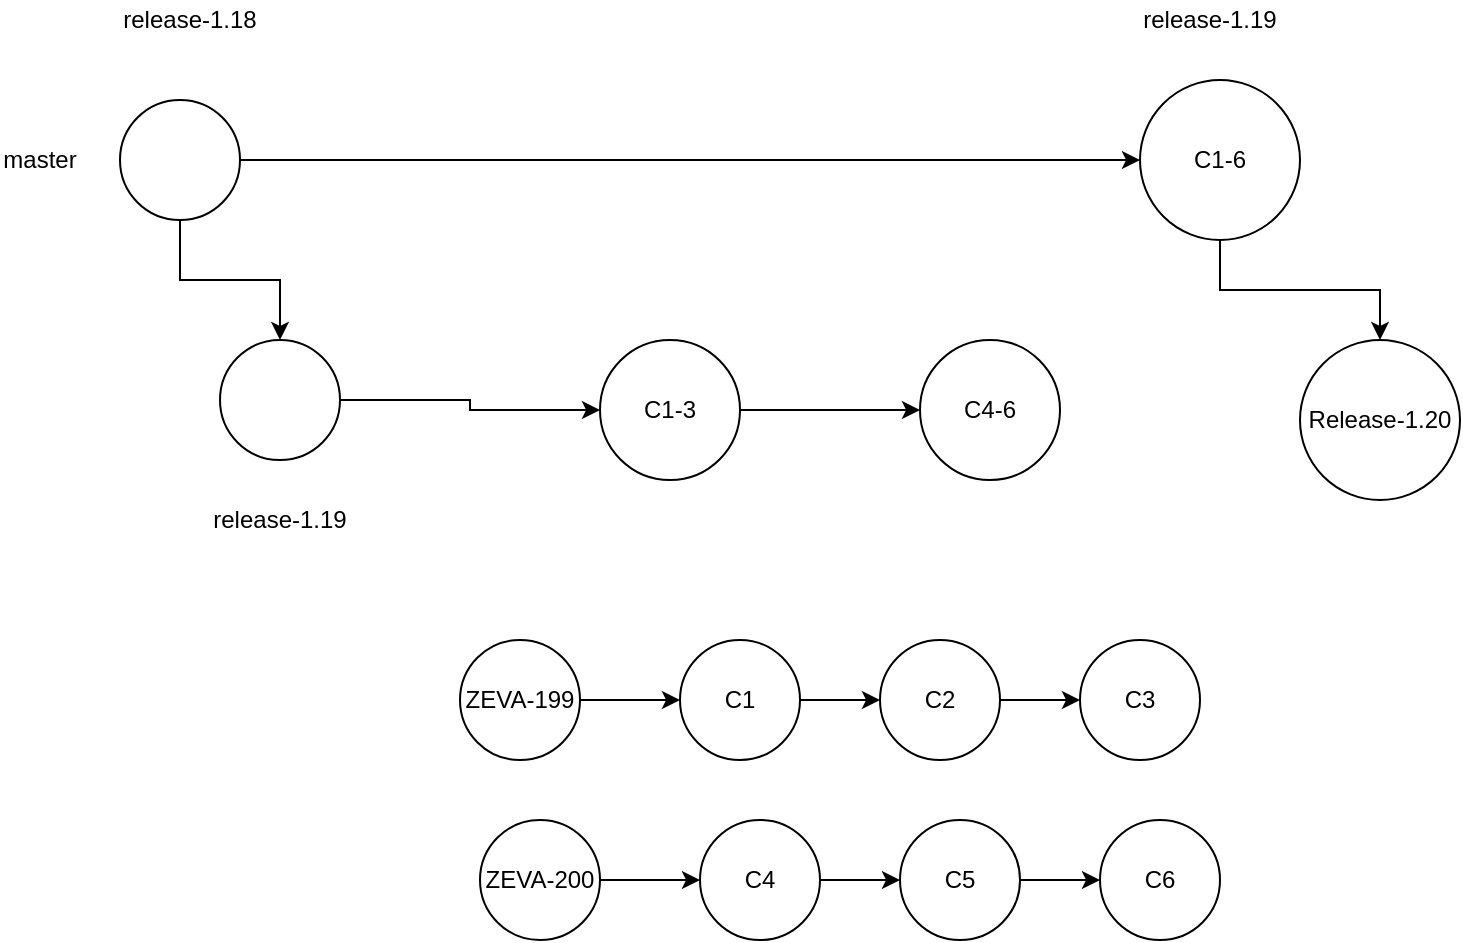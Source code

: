 <mxfile version="14.2.9" type="device"><diagram id="s7jKBaocNrS_OuQdS_DF" name="Page-1"><mxGraphModel dx="815" dy="464" grid="1" gridSize="10" guides="1" tooltips="1" connect="1" arrows="1" fold="1" page="1" pageScale="1" pageWidth="850" pageHeight="1100" math="0" shadow="0"><root><mxCell id="0"/><mxCell id="1" parent="0"/><mxCell id="-MtmEBeTGkfmkv4WDmcM-26" style="edgeStyle=orthogonalEdgeStyle;rounded=0;orthogonalLoop=1;jettySize=auto;html=1;" edge="1" parent="1" source="-MtmEBeTGkfmkv4WDmcM-1" target="-MtmEBeTGkfmkv4WDmcM-25"><mxGeometry relative="1" as="geometry"/></mxCell><mxCell id="-MtmEBeTGkfmkv4WDmcM-30" style="edgeStyle=orthogonalEdgeStyle;rounded=0;orthogonalLoop=1;jettySize=auto;html=1;" edge="1" parent="1" source="-MtmEBeTGkfmkv4WDmcM-1" target="-MtmEBeTGkfmkv4WDmcM-5"><mxGeometry relative="1" as="geometry"/></mxCell><mxCell id="-MtmEBeTGkfmkv4WDmcM-1" value="" style="ellipse;whiteSpace=wrap;html=1;aspect=fixed;" vertex="1" parent="1"><mxGeometry x="140" y="120" width="60" height="60" as="geometry"/></mxCell><mxCell id="-MtmEBeTGkfmkv4WDmcM-2" value="master" style="text;html=1;strokeColor=none;fillColor=none;align=center;verticalAlign=middle;whiteSpace=wrap;rounded=0;" vertex="1" parent="1"><mxGeometry x="80" y="140" width="40" height="20" as="geometry"/></mxCell><mxCell id="-MtmEBeTGkfmkv4WDmcM-3" value="release-1.18" style="text;html=1;strokeColor=none;fillColor=none;align=center;verticalAlign=middle;whiteSpace=wrap;rounded=0;" vertex="1" parent="1"><mxGeometry x="140" y="70" width="70" height="20" as="geometry"/></mxCell><mxCell id="-MtmEBeTGkfmkv4WDmcM-15" style="edgeStyle=orthogonalEdgeStyle;rounded=0;orthogonalLoop=1;jettySize=auto;html=1;entryX=0;entryY=0.5;entryDx=0;entryDy=0;" edge="1" parent="1" source="-MtmEBeTGkfmkv4WDmcM-5" target="-MtmEBeTGkfmkv4WDmcM-14"><mxGeometry relative="1" as="geometry"/></mxCell><mxCell id="-MtmEBeTGkfmkv4WDmcM-5" value="" style="ellipse;whiteSpace=wrap;html=1;aspect=fixed;" vertex="1" parent="1"><mxGeometry x="190" y="240" width="60" height="60" as="geometry"/></mxCell><mxCell id="-MtmEBeTGkfmkv4WDmcM-6" value="release-1.19" style="text;html=1;strokeColor=none;fillColor=none;align=center;verticalAlign=middle;whiteSpace=wrap;rounded=0;" vertex="1" parent="1"><mxGeometry x="185" y="320" width="70" height="20" as="geometry"/></mxCell><mxCell id="-MtmEBeTGkfmkv4WDmcM-11" style="edgeStyle=orthogonalEdgeStyle;rounded=0;orthogonalLoop=1;jettySize=auto;html=1;entryX=0;entryY=0.5;entryDx=0;entryDy=0;" edge="1" parent="1" source="-MtmEBeTGkfmkv4WDmcM-7" target="-MtmEBeTGkfmkv4WDmcM-8"><mxGeometry relative="1" as="geometry"/></mxCell><mxCell id="-MtmEBeTGkfmkv4WDmcM-7" value="ZEVA-199" style="ellipse;whiteSpace=wrap;html=1;aspect=fixed;" vertex="1" parent="1"><mxGeometry x="310" y="390" width="60" height="60" as="geometry"/></mxCell><mxCell id="-MtmEBeTGkfmkv4WDmcM-12" style="edgeStyle=orthogonalEdgeStyle;rounded=0;orthogonalLoop=1;jettySize=auto;html=1;" edge="1" parent="1" source="-MtmEBeTGkfmkv4WDmcM-8" target="-MtmEBeTGkfmkv4WDmcM-9"><mxGeometry relative="1" as="geometry"/></mxCell><mxCell id="-MtmEBeTGkfmkv4WDmcM-8" value="C1" style="ellipse;whiteSpace=wrap;html=1;aspect=fixed;" vertex="1" parent="1"><mxGeometry x="420" y="390" width="60" height="60" as="geometry"/></mxCell><mxCell id="-MtmEBeTGkfmkv4WDmcM-13" style="edgeStyle=orthogonalEdgeStyle;rounded=0;orthogonalLoop=1;jettySize=auto;html=1;entryX=0;entryY=0.5;entryDx=0;entryDy=0;" edge="1" parent="1" source="-MtmEBeTGkfmkv4WDmcM-9" target="-MtmEBeTGkfmkv4WDmcM-10"><mxGeometry relative="1" as="geometry"/></mxCell><mxCell id="-MtmEBeTGkfmkv4WDmcM-9" value="C2" style="ellipse;whiteSpace=wrap;html=1;aspect=fixed;" vertex="1" parent="1"><mxGeometry x="520" y="390" width="60" height="60" as="geometry"/></mxCell><mxCell id="-MtmEBeTGkfmkv4WDmcM-10" value="C3" style="ellipse;whiteSpace=wrap;html=1;aspect=fixed;" vertex="1" parent="1"><mxGeometry x="620" y="390" width="60" height="60" as="geometry"/></mxCell><mxCell id="-MtmEBeTGkfmkv4WDmcM-24" style="edgeStyle=orthogonalEdgeStyle;rounded=0;orthogonalLoop=1;jettySize=auto;html=1;exitX=1;exitY=0.5;exitDx=0;exitDy=0;" edge="1" parent="1" source="-MtmEBeTGkfmkv4WDmcM-14" target="-MtmEBeTGkfmkv4WDmcM-23"><mxGeometry relative="1" as="geometry"/></mxCell><mxCell id="-MtmEBeTGkfmkv4WDmcM-14" value="C1-3" style="ellipse;whiteSpace=wrap;html=1;aspect=fixed;" vertex="1" parent="1"><mxGeometry x="380" y="240" width="70" height="70" as="geometry"/></mxCell><mxCell id="-MtmEBeTGkfmkv4WDmcM-16" style="edgeStyle=orthogonalEdgeStyle;rounded=0;orthogonalLoop=1;jettySize=auto;html=1;entryX=0;entryY=0.5;entryDx=0;entryDy=0;" edge="1" parent="1" source="-MtmEBeTGkfmkv4WDmcM-17" target="-MtmEBeTGkfmkv4WDmcM-19"><mxGeometry relative="1" as="geometry"/></mxCell><mxCell id="-MtmEBeTGkfmkv4WDmcM-17" value="ZEVA-200" style="ellipse;whiteSpace=wrap;html=1;aspect=fixed;" vertex="1" parent="1"><mxGeometry x="320" y="480" width="60" height="60" as="geometry"/></mxCell><mxCell id="-MtmEBeTGkfmkv4WDmcM-18" style="edgeStyle=orthogonalEdgeStyle;rounded=0;orthogonalLoop=1;jettySize=auto;html=1;" edge="1" parent="1" source="-MtmEBeTGkfmkv4WDmcM-19" target="-MtmEBeTGkfmkv4WDmcM-21"><mxGeometry relative="1" as="geometry"/></mxCell><mxCell id="-MtmEBeTGkfmkv4WDmcM-19" value="C4" style="ellipse;whiteSpace=wrap;html=1;aspect=fixed;" vertex="1" parent="1"><mxGeometry x="430" y="480" width="60" height="60" as="geometry"/></mxCell><mxCell id="-MtmEBeTGkfmkv4WDmcM-20" style="edgeStyle=orthogonalEdgeStyle;rounded=0;orthogonalLoop=1;jettySize=auto;html=1;entryX=0;entryY=0.5;entryDx=0;entryDy=0;" edge="1" parent="1" source="-MtmEBeTGkfmkv4WDmcM-21" target="-MtmEBeTGkfmkv4WDmcM-22"><mxGeometry relative="1" as="geometry"/></mxCell><mxCell id="-MtmEBeTGkfmkv4WDmcM-21" value="C5" style="ellipse;whiteSpace=wrap;html=1;aspect=fixed;" vertex="1" parent="1"><mxGeometry x="530" y="480" width="60" height="60" as="geometry"/></mxCell><mxCell id="-MtmEBeTGkfmkv4WDmcM-22" value="C6" style="ellipse;whiteSpace=wrap;html=1;aspect=fixed;" vertex="1" parent="1"><mxGeometry x="630" y="480" width="60" height="60" as="geometry"/></mxCell><mxCell id="-MtmEBeTGkfmkv4WDmcM-23" value="C4-6" style="ellipse;whiteSpace=wrap;html=1;aspect=fixed;" vertex="1" parent="1"><mxGeometry x="540" y="240" width="70" height="70" as="geometry"/></mxCell><mxCell id="-MtmEBeTGkfmkv4WDmcM-29" style="edgeStyle=orthogonalEdgeStyle;rounded=0;orthogonalLoop=1;jettySize=auto;html=1;" edge="1" parent="1" source="-MtmEBeTGkfmkv4WDmcM-25" target="-MtmEBeTGkfmkv4WDmcM-28"><mxGeometry relative="1" as="geometry"/></mxCell><mxCell id="-MtmEBeTGkfmkv4WDmcM-25" value="C1-6" style="ellipse;whiteSpace=wrap;html=1;aspect=fixed;" vertex="1" parent="1"><mxGeometry x="650" y="110" width="80" height="80" as="geometry"/></mxCell><mxCell id="-MtmEBeTGkfmkv4WDmcM-28" value="Release-1.20" style="ellipse;whiteSpace=wrap;html=1;aspect=fixed;" vertex="1" parent="1"><mxGeometry x="730" y="240" width="80" height="80" as="geometry"/></mxCell><mxCell id="-MtmEBeTGkfmkv4WDmcM-31" value="release-1.19" style="text;html=1;strokeColor=none;fillColor=none;align=center;verticalAlign=middle;whiteSpace=wrap;rounded=0;" vertex="1" parent="1"><mxGeometry x="650" y="70" width="70" height="20" as="geometry"/></mxCell></root></mxGraphModel></diagram></mxfile>